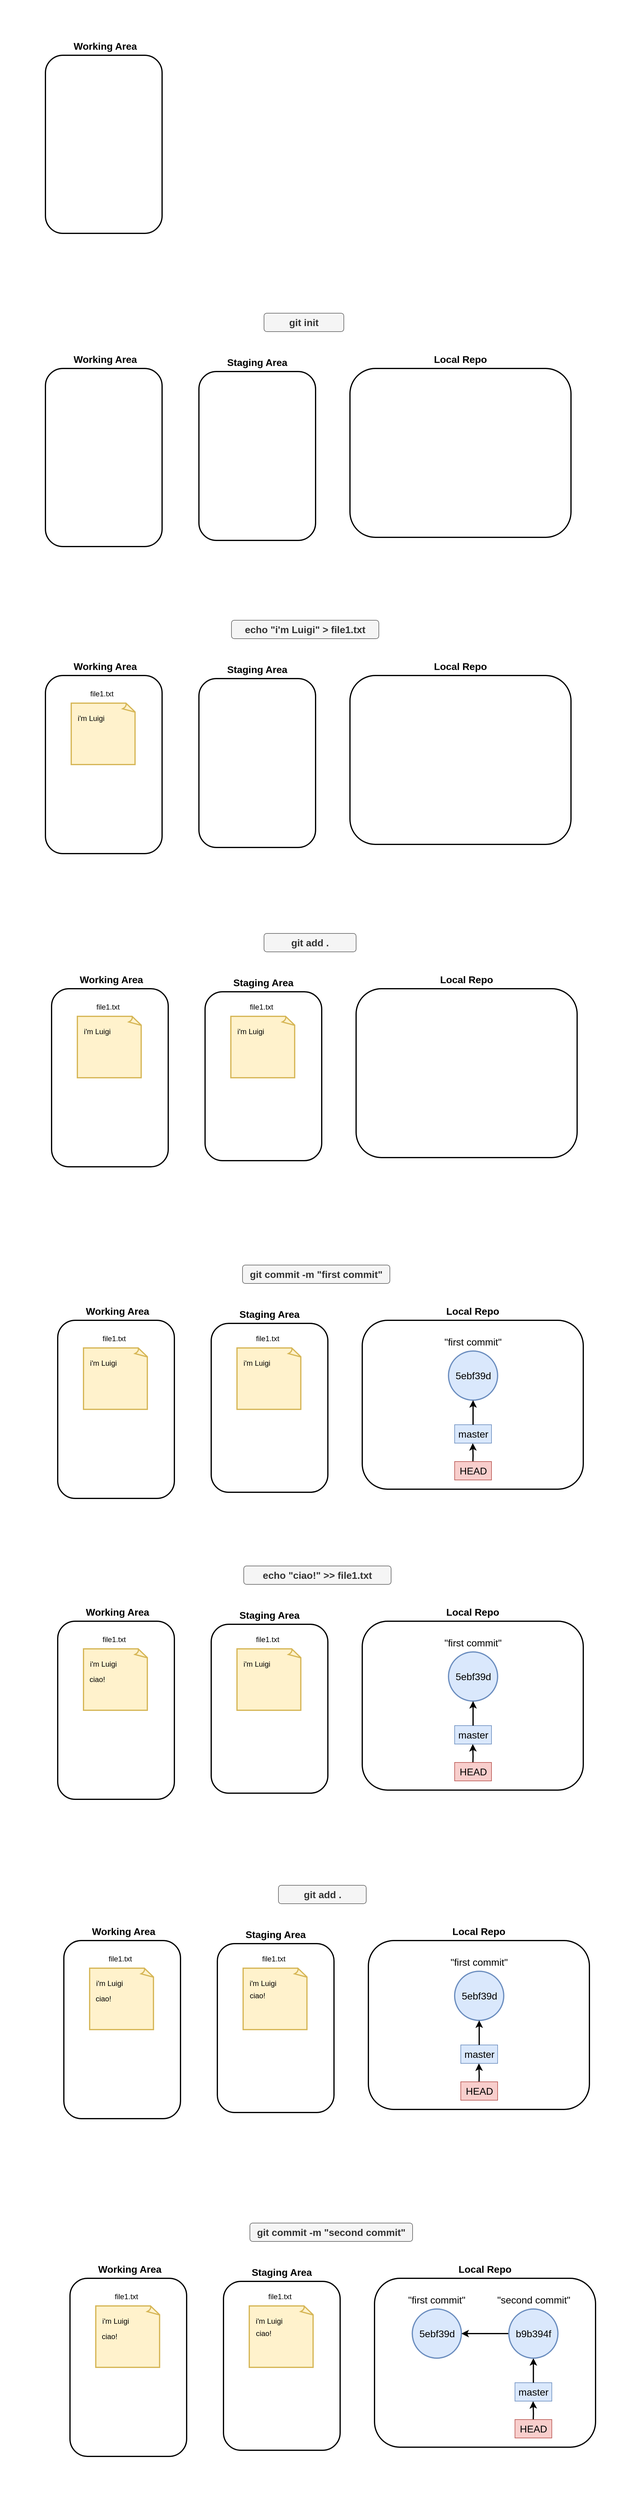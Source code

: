 <mxfile version="26.0.4">
  <diagram name="Pagina-1" id="Non0fmks2I_13uuFwzjO">
    <mxGraphModel dx="1793" dy="975" grid="1" gridSize="10" guides="1" tooltips="1" connect="1" arrows="1" fold="1" page="1" pageScale="1" pageWidth="827" pageHeight="1169" math="0" shadow="0">
      <root>
        <mxCell id="0" />
        <mxCell id="1" parent="0" />
        <mxCell id="hq4Uyz56cgLMwsHWApPb-1" value="" style="rounded=1;whiteSpace=wrap;html=1;strokeWidth=2;strokeColor=none;absoluteArcSize=1;arcSize=0;" vertex="1" parent="1">
          <mxGeometry x="120" y="1120" width="990" height="450" as="geometry" />
        </mxCell>
        <mxCell id="hq4Uyz56cgLMwsHWApPb-2" value="" style="rounded=1;whiteSpace=wrap;html=1;strokeWidth=2;" vertex="1" parent="1">
          <mxGeometry x="194" y="1210" width="190" height="290" as="geometry" />
        </mxCell>
        <mxCell id="hq4Uyz56cgLMwsHWApPb-3" value="" style="whiteSpace=wrap;html=1;shape=mxgraph.basic.document;strokeWidth=2;fillColor=#fff2cc;strokeColor=#d6b656;" vertex="1" parent="1">
          <mxGeometry x="236" y="1255" width="105" height="100" as="geometry" />
        </mxCell>
        <mxCell id="hq4Uyz56cgLMwsHWApPb-4" value="&lt;font style=&quot;font-size: 16px;&quot;&gt;&lt;b&gt;Working Area&lt;/b&gt;&lt;/font&gt;" style="text;html=1;align=center;verticalAlign=middle;whiteSpace=wrap;rounded=0;" vertex="1" parent="1">
          <mxGeometry x="236" y="1180" width="111" height="30" as="geometry" />
        </mxCell>
        <mxCell id="hq4Uyz56cgLMwsHWApPb-5" value="file1.txt" style="text;html=1;align=center;verticalAlign=middle;whiteSpace=wrap;rounded=0;" vertex="1" parent="1">
          <mxGeometry x="246" y="1225" width="80" height="30" as="geometry" />
        </mxCell>
        <mxCell id="hq4Uyz56cgLMwsHWApPb-6" value="i&#39;m Luigi" style="text;html=1;align=center;verticalAlign=middle;whiteSpace=wrap;rounded=0;" vertex="1" parent="1">
          <mxGeometry x="236" y="1265" width="65" height="30" as="geometry" />
        </mxCell>
        <mxCell id="hq4Uyz56cgLMwsHWApPb-7" value="" style="rounded=1;whiteSpace=wrap;html=1;strokeWidth=2;" vertex="1" parent="1">
          <mxGeometry x="444" y="1215" width="190" height="275" as="geometry" />
        </mxCell>
        <mxCell id="hq4Uyz56cgLMwsHWApPb-8" value="&lt;font style=&quot;font-size: 16px;&quot;&gt;&lt;b&gt;Staging Area&lt;/b&gt;&lt;/font&gt;" style="text;html=1;align=center;verticalAlign=middle;whiteSpace=wrap;rounded=0;" vertex="1" parent="1">
          <mxGeometry x="487" y="1185" width="104" height="30" as="geometry" />
        </mxCell>
        <mxCell id="hq4Uyz56cgLMwsHWApPb-16" value="" style="rounded=1;whiteSpace=wrap;html=1;strokeWidth=2;" vertex="1" parent="1">
          <mxGeometry x="690" y="1210" width="360" height="275" as="geometry" />
        </mxCell>
        <mxCell id="hq4Uyz56cgLMwsHWApPb-17" value="&lt;b&gt;&lt;font style=&quot;font-size: 16px;&quot;&gt;Local Repo&lt;/font&gt;&lt;/b&gt;" style="text;html=1;align=center;verticalAlign=middle;whiteSpace=wrap;rounded=0;" vertex="1" parent="1">
          <mxGeometry x="820" y="1180" width="100" height="30" as="geometry" />
        </mxCell>
        <mxCell id="hq4Uyz56cgLMwsHWApPb-25" value="" style="rounded=1;whiteSpace=wrap;html=1;strokeWidth=2;strokeColor=none;absoluteArcSize=1;arcSize=0;" vertex="1" parent="1">
          <mxGeometry x="120" y="620" width="990" height="450" as="geometry" />
        </mxCell>
        <mxCell id="hq4Uyz56cgLMwsHWApPb-26" value="" style="rounded=1;whiteSpace=wrap;html=1;strokeWidth=2;" vertex="1" parent="1">
          <mxGeometry x="194" y="710" width="190" height="290" as="geometry" />
        </mxCell>
        <mxCell id="hq4Uyz56cgLMwsHWApPb-28" value="&lt;font style=&quot;font-size: 16px;&quot;&gt;&lt;b&gt;Working Area&lt;/b&gt;&lt;/font&gt;" style="text;html=1;align=center;verticalAlign=middle;whiteSpace=wrap;rounded=0;" vertex="1" parent="1">
          <mxGeometry x="236" y="680" width="111" height="30" as="geometry" />
        </mxCell>
        <mxCell id="hq4Uyz56cgLMwsHWApPb-31" value="" style="rounded=1;whiteSpace=wrap;html=1;strokeWidth=2;" vertex="1" parent="1">
          <mxGeometry x="444" y="715" width="190" height="275" as="geometry" />
        </mxCell>
        <mxCell id="hq4Uyz56cgLMwsHWApPb-32" value="&lt;font style=&quot;font-size: 16px;&quot;&gt;&lt;b&gt;Staging Area&lt;/b&gt;&lt;/font&gt;" style="text;html=1;align=center;verticalAlign=middle;whiteSpace=wrap;rounded=0;" vertex="1" parent="1">
          <mxGeometry x="487" y="685" width="104" height="30" as="geometry" />
        </mxCell>
        <mxCell id="hq4Uyz56cgLMwsHWApPb-36" value="" style="rounded=1;whiteSpace=wrap;html=1;strokeWidth=2;" vertex="1" parent="1">
          <mxGeometry x="690" y="710" width="360" height="275" as="geometry" />
        </mxCell>
        <mxCell id="hq4Uyz56cgLMwsHWApPb-37" value="&lt;b&gt;&lt;font style=&quot;font-size: 16px;&quot;&gt;Local Repo&lt;/font&gt;&lt;/b&gt;" style="text;html=1;align=center;verticalAlign=middle;whiteSpace=wrap;rounded=0;" vertex="1" parent="1">
          <mxGeometry x="820" y="680" width="100" height="30" as="geometry" />
        </mxCell>
        <mxCell id="hq4Uyz56cgLMwsHWApPb-44" value="" style="rounded=1;whiteSpace=wrap;html=1;strokeWidth=2;strokeColor=none;absoluteArcSize=1;arcSize=0;" vertex="1" parent="1">
          <mxGeometry x="120" y="110" width="990" height="450" as="geometry" />
        </mxCell>
        <mxCell id="hq4Uyz56cgLMwsHWApPb-45" value="" style="rounded=1;whiteSpace=wrap;html=1;strokeWidth=2;" vertex="1" parent="1">
          <mxGeometry x="194" y="200" width="190" height="290" as="geometry" />
        </mxCell>
        <mxCell id="hq4Uyz56cgLMwsHWApPb-47" value="&lt;font style=&quot;font-size: 16px;&quot;&gt;&lt;b&gt;Working Area&lt;/b&gt;&lt;/font&gt;" style="text;html=1;align=center;verticalAlign=middle;whiteSpace=wrap;rounded=0;" vertex="1" parent="1">
          <mxGeometry x="236" y="170" width="111" height="30" as="geometry" />
        </mxCell>
        <mxCell id="hq4Uyz56cgLMwsHWApPb-63" value="" style="rounded=1;whiteSpace=wrap;html=1;strokeWidth=2;strokeColor=none;absoluteArcSize=1;arcSize=0;" vertex="1" parent="1">
          <mxGeometry x="130" y="1630" width="990" height="450" as="geometry" />
        </mxCell>
        <mxCell id="hq4Uyz56cgLMwsHWApPb-64" value="" style="rounded=1;whiteSpace=wrap;html=1;strokeWidth=2;" vertex="1" parent="1">
          <mxGeometry x="204" y="1720" width="190" height="290" as="geometry" />
        </mxCell>
        <mxCell id="hq4Uyz56cgLMwsHWApPb-65" value="" style="whiteSpace=wrap;html=1;shape=mxgraph.basic.document;strokeWidth=2;fillColor=#fff2cc;strokeColor=#d6b656;" vertex="1" parent="1">
          <mxGeometry x="246" y="1765" width="105" height="100" as="geometry" />
        </mxCell>
        <mxCell id="hq4Uyz56cgLMwsHWApPb-66" value="&lt;font style=&quot;font-size: 16px;&quot;&gt;&lt;b&gt;Working Area&lt;/b&gt;&lt;/font&gt;" style="text;html=1;align=center;verticalAlign=middle;whiteSpace=wrap;rounded=0;" vertex="1" parent="1">
          <mxGeometry x="246" y="1690" width="111" height="30" as="geometry" />
        </mxCell>
        <mxCell id="hq4Uyz56cgLMwsHWApPb-67" value="file1.txt" style="text;html=1;align=center;verticalAlign=middle;whiteSpace=wrap;rounded=0;" vertex="1" parent="1">
          <mxGeometry x="256" y="1735" width="80" height="30" as="geometry" />
        </mxCell>
        <mxCell id="hq4Uyz56cgLMwsHWApPb-68" value="i&#39;m Luigi" style="text;html=1;align=center;verticalAlign=middle;whiteSpace=wrap;rounded=0;" vertex="1" parent="1">
          <mxGeometry x="246" y="1775" width="65" height="30" as="geometry" />
        </mxCell>
        <mxCell id="hq4Uyz56cgLMwsHWApPb-69" value="" style="rounded=1;whiteSpace=wrap;html=1;strokeWidth=2;" vertex="1" parent="1">
          <mxGeometry x="454" y="1725" width="190" height="275" as="geometry" />
        </mxCell>
        <mxCell id="hq4Uyz56cgLMwsHWApPb-70" value="&lt;font style=&quot;font-size: 16px;&quot;&gt;&lt;b&gt;Staging Area&lt;/b&gt;&lt;/font&gt;" style="text;html=1;align=center;verticalAlign=middle;whiteSpace=wrap;rounded=0;" vertex="1" parent="1">
          <mxGeometry x="497" y="1695" width="104" height="30" as="geometry" />
        </mxCell>
        <mxCell id="hq4Uyz56cgLMwsHWApPb-71" value="" style="whiteSpace=wrap;html=1;shape=mxgraph.basic.document;strokeWidth=2;fillColor=#fff2cc;strokeColor=#d6b656;" vertex="1" parent="1">
          <mxGeometry x="496" y="1765" width="105" height="100" as="geometry" />
        </mxCell>
        <mxCell id="hq4Uyz56cgLMwsHWApPb-72" value="file1.txt" style="text;html=1;align=center;verticalAlign=middle;whiteSpace=wrap;rounded=0;" vertex="1" parent="1">
          <mxGeometry x="506" y="1735" width="80" height="30" as="geometry" />
        </mxCell>
        <mxCell id="hq4Uyz56cgLMwsHWApPb-73" value="i&#39;m Luigi" style="text;html=1;align=center;verticalAlign=middle;whiteSpace=wrap;rounded=0;" vertex="1" parent="1">
          <mxGeometry x="496" y="1775" width="65" height="30" as="geometry" />
        </mxCell>
        <mxCell id="hq4Uyz56cgLMwsHWApPb-74" value="" style="rounded=1;whiteSpace=wrap;html=1;strokeWidth=2;" vertex="1" parent="1">
          <mxGeometry x="700" y="1720" width="360" height="275" as="geometry" />
        </mxCell>
        <mxCell id="hq4Uyz56cgLMwsHWApPb-75" value="&lt;b&gt;&lt;font style=&quot;font-size: 16px;&quot;&gt;Local Repo&lt;/font&gt;&lt;/b&gt;" style="text;html=1;align=center;verticalAlign=middle;whiteSpace=wrap;rounded=0;" vertex="1" parent="1">
          <mxGeometry x="830" y="1690" width="100" height="30" as="geometry" />
        </mxCell>
        <mxCell id="hq4Uyz56cgLMwsHWApPb-82" value="" style="rounded=1;whiteSpace=wrap;html=1;strokeWidth=2;strokeColor=none;absoluteArcSize=1;arcSize=0;" vertex="1" parent="1">
          <mxGeometry x="140" y="2170" width="990" height="450" as="geometry" />
        </mxCell>
        <mxCell id="hq4Uyz56cgLMwsHWApPb-83" value="" style="rounded=1;whiteSpace=wrap;html=1;strokeWidth=2;" vertex="1" parent="1">
          <mxGeometry x="214" y="2260" width="190" height="290" as="geometry" />
        </mxCell>
        <mxCell id="hq4Uyz56cgLMwsHWApPb-84" value="" style="whiteSpace=wrap;html=1;shape=mxgraph.basic.document;strokeWidth=2;fillColor=#fff2cc;strokeColor=#d6b656;" vertex="1" parent="1">
          <mxGeometry x="256" y="2305" width="105" height="100" as="geometry" />
        </mxCell>
        <mxCell id="hq4Uyz56cgLMwsHWApPb-85" value="&lt;font style=&quot;font-size: 16px;&quot;&gt;&lt;b&gt;Working Area&lt;/b&gt;&lt;/font&gt;" style="text;html=1;align=center;verticalAlign=middle;whiteSpace=wrap;rounded=0;" vertex="1" parent="1">
          <mxGeometry x="256" y="2230" width="111" height="30" as="geometry" />
        </mxCell>
        <mxCell id="hq4Uyz56cgLMwsHWApPb-86" value="file1.txt" style="text;html=1;align=center;verticalAlign=middle;whiteSpace=wrap;rounded=0;" vertex="1" parent="1">
          <mxGeometry x="266" y="2275" width="80" height="30" as="geometry" />
        </mxCell>
        <mxCell id="hq4Uyz56cgLMwsHWApPb-87" value="i&#39;m Luigi" style="text;html=1;align=center;verticalAlign=middle;whiteSpace=wrap;rounded=0;" vertex="1" parent="1">
          <mxGeometry x="256" y="2315" width="65" height="30" as="geometry" />
        </mxCell>
        <mxCell id="hq4Uyz56cgLMwsHWApPb-88" value="" style="rounded=1;whiteSpace=wrap;html=1;strokeWidth=2;" vertex="1" parent="1">
          <mxGeometry x="464" y="2265" width="190" height="275" as="geometry" />
        </mxCell>
        <mxCell id="hq4Uyz56cgLMwsHWApPb-89" value="&lt;font style=&quot;font-size: 16px;&quot;&gt;&lt;b&gt;Staging Area&lt;/b&gt;&lt;/font&gt;" style="text;html=1;align=center;verticalAlign=middle;whiteSpace=wrap;rounded=0;" vertex="1" parent="1">
          <mxGeometry x="507" y="2235" width="104" height="30" as="geometry" />
        </mxCell>
        <mxCell id="hq4Uyz56cgLMwsHWApPb-90" value="" style="whiteSpace=wrap;html=1;shape=mxgraph.basic.document;strokeWidth=2;fillColor=#fff2cc;strokeColor=#d6b656;" vertex="1" parent="1">
          <mxGeometry x="506" y="2305" width="105" height="100" as="geometry" />
        </mxCell>
        <mxCell id="hq4Uyz56cgLMwsHWApPb-91" value="file1.txt" style="text;html=1;align=center;verticalAlign=middle;whiteSpace=wrap;rounded=0;" vertex="1" parent="1">
          <mxGeometry x="516" y="2275" width="80" height="30" as="geometry" />
        </mxCell>
        <mxCell id="hq4Uyz56cgLMwsHWApPb-92" value="i&#39;m Luigi" style="text;html=1;align=center;verticalAlign=middle;whiteSpace=wrap;rounded=0;" vertex="1" parent="1">
          <mxGeometry x="506" y="2315" width="65" height="30" as="geometry" />
        </mxCell>
        <mxCell id="hq4Uyz56cgLMwsHWApPb-93" value="" style="rounded=1;whiteSpace=wrap;html=1;strokeWidth=2;" vertex="1" parent="1">
          <mxGeometry x="710" y="2260" width="360" height="275" as="geometry" />
        </mxCell>
        <mxCell id="hq4Uyz56cgLMwsHWApPb-94" value="&lt;b&gt;&lt;font style=&quot;font-size: 16px;&quot;&gt;Local Repo&lt;/font&gt;&lt;/b&gt;" style="text;html=1;align=center;verticalAlign=middle;whiteSpace=wrap;rounded=0;" vertex="1" parent="1">
          <mxGeometry x="840" y="2230" width="100" height="30" as="geometry" />
        </mxCell>
        <mxCell id="hq4Uyz56cgLMwsHWApPb-95" value="&lt;font style=&quot;font-size: 16px;&quot;&gt;5ebf39d&lt;/font&gt;" style="ellipse;whiteSpace=wrap;html=1;aspect=fixed;strokeWidth=2;fillColor=#dae8fc;strokeColor=#6c8ebf;" vertex="1" parent="1">
          <mxGeometry x="850.5" y="2310" width="80" height="80" as="geometry" />
        </mxCell>
        <mxCell id="hq4Uyz56cgLMwsHWApPb-96" value="&lt;font style=&quot;font-size: 16px;&quot;&gt;&quot;first commit&quot;&lt;/font&gt;" style="text;html=1;align=center;verticalAlign=middle;whiteSpace=wrap;rounded=0;" vertex="1" parent="1">
          <mxGeometry x="835.25" y="2280" width="110.5" height="30" as="geometry" />
        </mxCell>
        <mxCell id="hq4Uyz56cgLMwsHWApPb-97" style="edgeStyle=orthogonalEdgeStyle;rounded=0;orthogonalLoop=1;jettySize=auto;html=1;endArrow=none;endFill=0;startArrow=classic;startFill=1;strokeWidth=2;" edge="1" parent="1">
          <mxGeometry relative="1" as="geometry">
            <mxPoint x="890" y="2500" as="targetPoint" />
            <mxPoint x="890" y="2460" as="sourcePoint" />
          </mxGeometry>
        </mxCell>
        <mxCell id="hq4Uyz56cgLMwsHWApPb-98" value="&lt;font style=&quot;font-size: 16px;&quot;&gt;HEAD&lt;/font&gt;" style="text;html=1;align=center;verticalAlign=middle;whiteSpace=wrap;rounded=0;fillColor=#f8cecc;strokeColor=#b85450;" vertex="1" parent="1">
          <mxGeometry x="860.5" y="2490" width="60" height="30" as="geometry" />
        </mxCell>
        <mxCell id="hq4Uyz56cgLMwsHWApPb-99" value="&lt;font style=&quot;font-size: 16px;&quot;&gt;master&lt;/font&gt;" style="text;html=1;align=center;verticalAlign=middle;whiteSpace=wrap;rounded=0;fillColor=#dae8fc;strokeColor=#6c8ebf;" vertex="1" parent="1">
          <mxGeometry x="860.5" y="2430" width="60" height="30" as="geometry" />
        </mxCell>
        <mxCell id="hq4Uyz56cgLMwsHWApPb-100" value="" style="endArrow=classic;html=1;rounded=0;entryX=0.5;entryY=1;entryDx=0;entryDy=0;exitX=0.5;exitY=0;exitDx=0;exitDy=0;strokeWidth=2;" edge="1" parent="1" source="hq4Uyz56cgLMwsHWApPb-99">
          <mxGeometry width="50" height="50" relative="1" as="geometry">
            <mxPoint x="830.5" y="2460" as="sourcePoint" />
            <mxPoint x="890.5" y="2390" as="targetPoint" />
          </mxGeometry>
        </mxCell>
        <mxCell id="hq4Uyz56cgLMwsHWApPb-101" value="" style="rounded=1;whiteSpace=wrap;html=1;strokeWidth=2;strokeColor=none;absoluteArcSize=1;arcSize=0;" vertex="1" parent="1">
          <mxGeometry x="140" y="2660" width="990" height="450" as="geometry" />
        </mxCell>
        <mxCell id="hq4Uyz56cgLMwsHWApPb-102" value="" style="rounded=1;whiteSpace=wrap;html=1;strokeWidth=2;" vertex="1" parent="1">
          <mxGeometry x="214" y="2750" width="190" height="290" as="geometry" />
        </mxCell>
        <mxCell id="hq4Uyz56cgLMwsHWApPb-103" value="" style="whiteSpace=wrap;html=1;shape=mxgraph.basic.document;strokeWidth=2;fillColor=#fff2cc;strokeColor=#d6b656;" vertex="1" parent="1">
          <mxGeometry x="256" y="2795" width="105" height="100" as="geometry" />
        </mxCell>
        <mxCell id="hq4Uyz56cgLMwsHWApPb-104" value="&lt;font style=&quot;font-size: 16px;&quot;&gt;&lt;b&gt;Working Area&lt;/b&gt;&lt;/font&gt;" style="text;html=1;align=center;verticalAlign=middle;whiteSpace=wrap;rounded=0;" vertex="1" parent="1">
          <mxGeometry x="256" y="2720" width="111" height="30" as="geometry" />
        </mxCell>
        <mxCell id="hq4Uyz56cgLMwsHWApPb-105" value="file1.txt" style="text;html=1;align=center;verticalAlign=middle;whiteSpace=wrap;rounded=0;" vertex="1" parent="1">
          <mxGeometry x="266" y="2765" width="80" height="30" as="geometry" />
        </mxCell>
        <mxCell id="hq4Uyz56cgLMwsHWApPb-106" value="i&#39;m Luigi" style="text;html=1;align=center;verticalAlign=middle;whiteSpace=wrap;rounded=0;" vertex="1" parent="1">
          <mxGeometry x="256" y="2805" width="65" height="30" as="geometry" />
        </mxCell>
        <mxCell id="hq4Uyz56cgLMwsHWApPb-107" value="" style="rounded=1;whiteSpace=wrap;html=1;strokeWidth=2;" vertex="1" parent="1">
          <mxGeometry x="464" y="2755" width="190" height="275" as="geometry" />
        </mxCell>
        <mxCell id="hq4Uyz56cgLMwsHWApPb-108" value="&lt;font style=&quot;font-size: 16px;&quot;&gt;&lt;b&gt;Staging Area&lt;/b&gt;&lt;/font&gt;" style="text;html=1;align=center;verticalAlign=middle;whiteSpace=wrap;rounded=0;" vertex="1" parent="1">
          <mxGeometry x="507" y="2725" width="104" height="30" as="geometry" />
        </mxCell>
        <mxCell id="hq4Uyz56cgLMwsHWApPb-109" value="" style="whiteSpace=wrap;html=1;shape=mxgraph.basic.document;strokeWidth=2;fillColor=#fff2cc;strokeColor=#d6b656;" vertex="1" parent="1">
          <mxGeometry x="506" y="2795" width="105" height="100" as="geometry" />
        </mxCell>
        <mxCell id="hq4Uyz56cgLMwsHWApPb-110" value="file1.txt" style="text;html=1;align=center;verticalAlign=middle;whiteSpace=wrap;rounded=0;" vertex="1" parent="1">
          <mxGeometry x="516" y="2765" width="80" height="30" as="geometry" />
        </mxCell>
        <mxCell id="hq4Uyz56cgLMwsHWApPb-111" value="i&#39;m Luigi" style="text;html=1;align=center;verticalAlign=middle;whiteSpace=wrap;rounded=0;" vertex="1" parent="1">
          <mxGeometry x="506" y="2805" width="65" height="30" as="geometry" />
        </mxCell>
        <mxCell id="hq4Uyz56cgLMwsHWApPb-112" value="" style="rounded=1;whiteSpace=wrap;html=1;strokeWidth=2;" vertex="1" parent="1">
          <mxGeometry x="710" y="2750" width="360" height="275" as="geometry" />
        </mxCell>
        <mxCell id="hq4Uyz56cgLMwsHWApPb-113" value="&lt;b&gt;&lt;font style=&quot;font-size: 16px;&quot;&gt;Local Repo&lt;/font&gt;&lt;/b&gt;" style="text;html=1;align=center;verticalAlign=middle;whiteSpace=wrap;rounded=0;" vertex="1" parent="1">
          <mxGeometry x="840" y="2720" width="100" height="30" as="geometry" />
        </mxCell>
        <mxCell id="hq4Uyz56cgLMwsHWApPb-114" value="&lt;font style=&quot;font-size: 16px;&quot;&gt;5ebf39d&lt;/font&gt;" style="ellipse;whiteSpace=wrap;html=1;aspect=fixed;strokeWidth=2;fillColor=#dae8fc;strokeColor=#6c8ebf;" vertex="1" parent="1">
          <mxGeometry x="850.5" y="2800" width="80" height="80" as="geometry" />
        </mxCell>
        <mxCell id="hq4Uyz56cgLMwsHWApPb-115" value="&lt;font style=&quot;font-size: 16px;&quot;&gt;&quot;first commit&quot;&lt;/font&gt;" style="text;html=1;align=center;verticalAlign=middle;whiteSpace=wrap;rounded=0;" vertex="1" parent="1">
          <mxGeometry x="835.25" y="2770" width="110.5" height="30" as="geometry" />
        </mxCell>
        <mxCell id="hq4Uyz56cgLMwsHWApPb-116" style="edgeStyle=orthogonalEdgeStyle;rounded=0;orthogonalLoop=1;jettySize=auto;html=1;endArrow=none;endFill=0;startArrow=classic;startFill=1;strokeWidth=2;" edge="1" parent="1">
          <mxGeometry relative="1" as="geometry">
            <mxPoint x="890" y="2990" as="targetPoint" />
            <mxPoint x="890" y="2950" as="sourcePoint" />
          </mxGeometry>
        </mxCell>
        <mxCell id="hq4Uyz56cgLMwsHWApPb-117" value="&lt;font style=&quot;font-size: 16px;&quot;&gt;HEAD&lt;/font&gt;" style="text;html=1;align=center;verticalAlign=middle;whiteSpace=wrap;rounded=0;fillColor=#f8cecc;strokeColor=#b85450;" vertex="1" parent="1">
          <mxGeometry x="860.5" y="2980" width="60" height="30" as="geometry" />
        </mxCell>
        <mxCell id="hq4Uyz56cgLMwsHWApPb-118" value="&lt;font style=&quot;font-size: 16px;&quot;&gt;master&lt;/font&gt;" style="text;html=1;align=center;verticalAlign=middle;whiteSpace=wrap;rounded=0;fillColor=#dae8fc;strokeColor=#6c8ebf;" vertex="1" parent="1">
          <mxGeometry x="860.5" y="2920" width="60" height="30" as="geometry" />
        </mxCell>
        <mxCell id="hq4Uyz56cgLMwsHWApPb-119" value="" style="endArrow=classic;html=1;rounded=0;entryX=0.5;entryY=1;entryDx=0;entryDy=0;exitX=0.5;exitY=0;exitDx=0;exitDy=0;strokeWidth=2;" edge="1" parent="1" source="hq4Uyz56cgLMwsHWApPb-118">
          <mxGeometry width="50" height="50" relative="1" as="geometry">
            <mxPoint x="830.5" y="2950" as="sourcePoint" />
            <mxPoint x="890.5" y="2880" as="targetPoint" />
          </mxGeometry>
        </mxCell>
        <mxCell id="hq4Uyz56cgLMwsHWApPb-120" value="ciao!" style="text;html=1;align=center;verticalAlign=middle;whiteSpace=wrap;rounded=0;" vertex="1" parent="1">
          <mxGeometry x="246" y="2830" width="65" height="30" as="geometry" />
        </mxCell>
        <mxCell id="hq4Uyz56cgLMwsHWApPb-121" value="" style="rounded=1;whiteSpace=wrap;html=1;strokeWidth=2;strokeColor=none;absoluteArcSize=1;arcSize=0;" vertex="1" parent="1">
          <mxGeometry x="150" y="3180" width="990" height="450" as="geometry" />
        </mxCell>
        <mxCell id="hq4Uyz56cgLMwsHWApPb-122" value="" style="rounded=1;whiteSpace=wrap;html=1;strokeWidth=2;" vertex="1" parent="1">
          <mxGeometry x="224" y="3270" width="190" height="290" as="geometry" />
        </mxCell>
        <mxCell id="hq4Uyz56cgLMwsHWApPb-123" value="" style="whiteSpace=wrap;html=1;shape=mxgraph.basic.document;strokeWidth=2;fillColor=#fff2cc;strokeColor=#d6b656;" vertex="1" parent="1">
          <mxGeometry x="266" y="3315" width="105" height="100" as="geometry" />
        </mxCell>
        <mxCell id="hq4Uyz56cgLMwsHWApPb-124" value="&lt;font style=&quot;font-size: 16px;&quot;&gt;&lt;b&gt;Working Area&lt;/b&gt;&lt;/font&gt;" style="text;html=1;align=center;verticalAlign=middle;whiteSpace=wrap;rounded=0;" vertex="1" parent="1">
          <mxGeometry x="266" y="3240" width="111" height="30" as="geometry" />
        </mxCell>
        <mxCell id="hq4Uyz56cgLMwsHWApPb-125" value="file1.txt" style="text;html=1;align=center;verticalAlign=middle;whiteSpace=wrap;rounded=0;" vertex="1" parent="1">
          <mxGeometry x="276" y="3285" width="80" height="30" as="geometry" />
        </mxCell>
        <mxCell id="hq4Uyz56cgLMwsHWApPb-126" value="i&#39;m Luigi" style="text;html=1;align=center;verticalAlign=middle;whiteSpace=wrap;rounded=0;" vertex="1" parent="1">
          <mxGeometry x="266" y="3325" width="65" height="30" as="geometry" />
        </mxCell>
        <mxCell id="hq4Uyz56cgLMwsHWApPb-127" value="" style="rounded=1;whiteSpace=wrap;html=1;strokeWidth=2;" vertex="1" parent="1">
          <mxGeometry x="474" y="3275" width="190" height="275" as="geometry" />
        </mxCell>
        <mxCell id="hq4Uyz56cgLMwsHWApPb-128" value="&lt;font style=&quot;font-size: 16px;&quot;&gt;&lt;b&gt;Staging Area&lt;/b&gt;&lt;/font&gt;" style="text;html=1;align=center;verticalAlign=middle;whiteSpace=wrap;rounded=0;" vertex="1" parent="1">
          <mxGeometry x="517" y="3245" width="104" height="30" as="geometry" />
        </mxCell>
        <mxCell id="hq4Uyz56cgLMwsHWApPb-129" value="" style="whiteSpace=wrap;html=1;shape=mxgraph.basic.document;strokeWidth=2;fillColor=#fff2cc;strokeColor=#d6b656;" vertex="1" parent="1">
          <mxGeometry x="516" y="3315" width="105" height="100" as="geometry" />
        </mxCell>
        <mxCell id="hq4Uyz56cgLMwsHWApPb-130" value="file1.txt" style="text;html=1;align=center;verticalAlign=middle;whiteSpace=wrap;rounded=0;" vertex="1" parent="1">
          <mxGeometry x="526" y="3285" width="80" height="30" as="geometry" />
        </mxCell>
        <mxCell id="hq4Uyz56cgLMwsHWApPb-131" value="i&#39;m Luigi" style="text;html=1;align=center;verticalAlign=middle;whiteSpace=wrap;rounded=0;" vertex="1" parent="1">
          <mxGeometry x="516" y="3325" width="65" height="30" as="geometry" />
        </mxCell>
        <mxCell id="hq4Uyz56cgLMwsHWApPb-132" value="" style="rounded=1;whiteSpace=wrap;html=1;strokeWidth=2;" vertex="1" parent="1">
          <mxGeometry x="720" y="3270" width="360" height="275" as="geometry" />
        </mxCell>
        <mxCell id="hq4Uyz56cgLMwsHWApPb-133" value="&lt;b&gt;&lt;font style=&quot;font-size: 16px;&quot;&gt;Local Repo&lt;/font&gt;&lt;/b&gt;" style="text;html=1;align=center;verticalAlign=middle;whiteSpace=wrap;rounded=0;" vertex="1" parent="1">
          <mxGeometry x="850" y="3240" width="100" height="30" as="geometry" />
        </mxCell>
        <mxCell id="hq4Uyz56cgLMwsHWApPb-134" value="&lt;font style=&quot;font-size: 16px;&quot;&gt;5ebf39d&lt;/font&gt;" style="ellipse;whiteSpace=wrap;html=1;aspect=fixed;strokeWidth=2;fillColor=#dae8fc;strokeColor=#6c8ebf;" vertex="1" parent="1">
          <mxGeometry x="860.5" y="3320" width="80" height="80" as="geometry" />
        </mxCell>
        <mxCell id="hq4Uyz56cgLMwsHWApPb-135" value="&lt;font style=&quot;font-size: 16px;&quot;&gt;&quot;first commit&quot;&lt;/font&gt;" style="text;html=1;align=center;verticalAlign=middle;whiteSpace=wrap;rounded=0;" vertex="1" parent="1">
          <mxGeometry x="845.25" y="3290" width="110.5" height="30" as="geometry" />
        </mxCell>
        <mxCell id="hq4Uyz56cgLMwsHWApPb-136" style="edgeStyle=orthogonalEdgeStyle;rounded=0;orthogonalLoop=1;jettySize=auto;html=1;endArrow=none;endFill=0;startArrow=classic;startFill=1;strokeWidth=2;" edge="1" parent="1">
          <mxGeometry relative="1" as="geometry">
            <mxPoint x="900" y="3510" as="targetPoint" />
            <mxPoint x="900" y="3470" as="sourcePoint" />
          </mxGeometry>
        </mxCell>
        <mxCell id="hq4Uyz56cgLMwsHWApPb-137" value="&lt;font style=&quot;font-size: 16px;&quot;&gt;HEAD&lt;/font&gt;" style="text;html=1;align=center;verticalAlign=middle;whiteSpace=wrap;rounded=0;fillColor=#f8cecc;strokeColor=#b85450;" vertex="1" parent="1">
          <mxGeometry x="870.5" y="3500" width="60" height="30" as="geometry" />
        </mxCell>
        <mxCell id="hq4Uyz56cgLMwsHWApPb-138" value="&lt;font style=&quot;font-size: 16px;&quot;&gt;master&lt;/font&gt;" style="text;html=1;align=center;verticalAlign=middle;whiteSpace=wrap;rounded=0;fillColor=#dae8fc;strokeColor=#6c8ebf;" vertex="1" parent="1">
          <mxGeometry x="870.5" y="3440" width="60" height="30" as="geometry" />
        </mxCell>
        <mxCell id="hq4Uyz56cgLMwsHWApPb-139" value="" style="endArrow=classic;html=1;rounded=0;entryX=0.5;entryY=1;entryDx=0;entryDy=0;exitX=0.5;exitY=0;exitDx=0;exitDy=0;strokeWidth=2;" edge="1" parent="1" source="hq4Uyz56cgLMwsHWApPb-138">
          <mxGeometry width="50" height="50" relative="1" as="geometry">
            <mxPoint x="840.5" y="3470" as="sourcePoint" />
            <mxPoint x="900.5" y="3400" as="targetPoint" />
          </mxGeometry>
        </mxCell>
        <mxCell id="hq4Uyz56cgLMwsHWApPb-140" value="ciao!" style="text;html=1;align=center;verticalAlign=middle;whiteSpace=wrap;rounded=0;" vertex="1" parent="1">
          <mxGeometry x="256" y="3350" width="65" height="30" as="geometry" />
        </mxCell>
        <mxCell id="hq4Uyz56cgLMwsHWApPb-141" value="ciao!" style="text;html=1;align=center;verticalAlign=middle;whiteSpace=wrap;rounded=0;" vertex="1" parent="1">
          <mxGeometry x="507" y="3345" width="65" height="30" as="geometry" />
        </mxCell>
        <mxCell id="hq4Uyz56cgLMwsHWApPb-142" value="" style="rounded=1;whiteSpace=wrap;html=1;strokeWidth=2;strokeColor=none;absoluteArcSize=1;arcSize=0;" vertex="1" parent="1">
          <mxGeometry x="160" y="3730" width="990" height="450" as="geometry" />
        </mxCell>
        <mxCell id="hq4Uyz56cgLMwsHWApPb-143" value="" style="rounded=1;whiteSpace=wrap;html=1;strokeWidth=2;" vertex="1" parent="1">
          <mxGeometry x="234" y="3820" width="190" height="290" as="geometry" />
        </mxCell>
        <mxCell id="hq4Uyz56cgLMwsHWApPb-144" value="" style="whiteSpace=wrap;html=1;shape=mxgraph.basic.document;strokeWidth=2;fillColor=#fff2cc;strokeColor=#d6b656;" vertex="1" parent="1">
          <mxGeometry x="276" y="3865" width="105" height="100" as="geometry" />
        </mxCell>
        <mxCell id="hq4Uyz56cgLMwsHWApPb-145" value="&lt;font style=&quot;font-size: 16px;&quot;&gt;&lt;b&gt;Working Area&lt;/b&gt;&lt;/font&gt;" style="text;html=1;align=center;verticalAlign=middle;whiteSpace=wrap;rounded=0;" vertex="1" parent="1">
          <mxGeometry x="276" y="3790" width="111" height="30" as="geometry" />
        </mxCell>
        <mxCell id="hq4Uyz56cgLMwsHWApPb-146" value="file1.txt" style="text;html=1;align=center;verticalAlign=middle;whiteSpace=wrap;rounded=0;" vertex="1" parent="1">
          <mxGeometry x="286" y="3835" width="80" height="30" as="geometry" />
        </mxCell>
        <mxCell id="hq4Uyz56cgLMwsHWApPb-147" value="i&#39;m Luigi" style="text;html=1;align=center;verticalAlign=middle;whiteSpace=wrap;rounded=0;" vertex="1" parent="1">
          <mxGeometry x="276" y="3875" width="65" height="30" as="geometry" />
        </mxCell>
        <mxCell id="hq4Uyz56cgLMwsHWApPb-148" value="" style="rounded=1;whiteSpace=wrap;html=1;strokeWidth=2;" vertex="1" parent="1">
          <mxGeometry x="484" y="3825" width="190" height="275" as="geometry" />
        </mxCell>
        <mxCell id="hq4Uyz56cgLMwsHWApPb-149" value="&lt;font style=&quot;font-size: 16px;&quot;&gt;&lt;b&gt;Staging Area&lt;/b&gt;&lt;/font&gt;" style="text;html=1;align=center;verticalAlign=middle;whiteSpace=wrap;rounded=0;" vertex="1" parent="1">
          <mxGeometry x="527" y="3795" width="104" height="30" as="geometry" />
        </mxCell>
        <mxCell id="hq4Uyz56cgLMwsHWApPb-150" value="" style="whiteSpace=wrap;html=1;shape=mxgraph.basic.document;strokeWidth=2;fillColor=#fff2cc;strokeColor=#d6b656;" vertex="1" parent="1">
          <mxGeometry x="526" y="3865" width="105" height="100" as="geometry" />
        </mxCell>
        <mxCell id="hq4Uyz56cgLMwsHWApPb-151" value="file1.txt" style="text;html=1;align=center;verticalAlign=middle;whiteSpace=wrap;rounded=0;" vertex="1" parent="1">
          <mxGeometry x="536" y="3835" width="80" height="30" as="geometry" />
        </mxCell>
        <mxCell id="hq4Uyz56cgLMwsHWApPb-152" value="i&#39;m Luigi" style="text;html=1;align=center;verticalAlign=middle;whiteSpace=wrap;rounded=0;" vertex="1" parent="1">
          <mxGeometry x="526" y="3875" width="65" height="30" as="geometry" />
        </mxCell>
        <mxCell id="hq4Uyz56cgLMwsHWApPb-153" value="" style="rounded=1;whiteSpace=wrap;html=1;strokeWidth=2;" vertex="1" parent="1">
          <mxGeometry x="730" y="3820" width="360" height="275" as="geometry" />
        </mxCell>
        <mxCell id="hq4Uyz56cgLMwsHWApPb-154" value="&lt;b&gt;&lt;font style=&quot;font-size: 16px;&quot;&gt;Local Repo&lt;/font&gt;&lt;/b&gt;" style="text;html=1;align=center;verticalAlign=middle;whiteSpace=wrap;rounded=0;" vertex="1" parent="1">
          <mxGeometry x="860" y="3790" width="100" height="30" as="geometry" />
        </mxCell>
        <mxCell id="hq4Uyz56cgLMwsHWApPb-155" value="&lt;font style=&quot;font-size: 16px;&quot;&gt;5ebf39d&lt;/font&gt;" style="ellipse;whiteSpace=wrap;html=1;aspect=fixed;strokeWidth=2;fillColor=#dae8fc;strokeColor=#6c8ebf;" vertex="1" parent="1">
          <mxGeometry x="791.5" y="3870" width="80" height="80" as="geometry" />
        </mxCell>
        <mxCell id="hq4Uyz56cgLMwsHWApPb-156" value="&lt;font style=&quot;font-size: 16px;&quot;&gt;&quot;first commit&quot;&lt;/font&gt;" style="text;html=1;align=center;verticalAlign=middle;whiteSpace=wrap;rounded=0;" vertex="1" parent="1">
          <mxGeometry x="776.25" y="3840" width="110.5" height="30" as="geometry" />
        </mxCell>
        <mxCell id="hq4Uyz56cgLMwsHWApPb-157" style="edgeStyle=orthogonalEdgeStyle;rounded=0;orthogonalLoop=1;jettySize=auto;html=1;endArrow=none;endFill=0;startArrow=classic;startFill=1;strokeWidth=2;" edge="1" parent="1">
          <mxGeometry relative="1" as="geometry">
            <mxPoint x="988.25" y="4060" as="targetPoint" />
            <mxPoint x="988.25" y="4020" as="sourcePoint" />
          </mxGeometry>
        </mxCell>
        <mxCell id="hq4Uyz56cgLMwsHWApPb-158" value="&lt;font style=&quot;font-size: 16px;&quot;&gt;HEAD&lt;/font&gt;" style="text;html=1;align=center;verticalAlign=middle;whiteSpace=wrap;rounded=0;fillColor=#f8cecc;strokeColor=#b85450;" vertex="1" parent="1">
          <mxGeometry x="958.75" y="4050" width="60" height="30" as="geometry" />
        </mxCell>
        <mxCell id="hq4Uyz56cgLMwsHWApPb-159" value="&lt;font style=&quot;font-size: 16px;&quot;&gt;master&lt;/font&gt;" style="text;html=1;align=center;verticalAlign=middle;whiteSpace=wrap;rounded=0;fillColor=#dae8fc;strokeColor=#6c8ebf;" vertex="1" parent="1">
          <mxGeometry x="958.75" y="3990" width="60" height="30" as="geometry" />
        </mxCell>
        <mxCell id="hq4Uyz56cgLMwsHWApPb-160" value="" style="endArrow=classic;html=1;rounded=0;entryX=0.5;entryY=1;entryDx=0;entryDy=0;exitX=0.5;exitY=0;exitDx=0;exitDy=0;strokeWidth=2;" edge="1" parent="1" source="hq4Uyz56cgLMwsHWApPb-159">
          <mxGeometry width="50" height="50" relative="1" as="geometry">
            <mxPoint x="928.75" y="4020" as="sourcePoint" />
            <mxPoint x="988.75" y="3950" as="targetPoint" />
          </mxGeometry>
        </mxCell>
        <mxCell id="hq4Uyz56cgLMwsHWApPb-161" value="ciao!" style="text;html=1;align=center;verticalAlign=middle;whiteSpace=wrap;rounded=0;" vertex="1" parent="1">
          <mxGeometry x="266" y="3900" width="65" height="30" as="geometry" />
        </mxCell>
        <mxCell id="hq4Uyz56cgLMwsHWApPb-162" value="ciao!" style="text;html=1;align=center;verticalAlign=middle;whiteSpace=wrap;rounded=0;" vertex="1" parent="1">
          <mxGeometry x="517" y="3895" width="65" height="30" as="geometry" />
        </mxCell>
        <mxCell id="hq4Uyz56cgLMwsHWApPb-164" style="edgeStyle=orthogonalEdgeStyle;rounded=0;orthogonalLoop=1;jettySize=auto;html=1;entryX=1;entryY=0.5;entryDx=0;entryDy=0;strokeWidth=2;" edge="1" parent="1" source="hq4Uyz56cgLMwsHWApPb-163" target="hq4Uyz56cgLMwsHWApPb-155">
          <mxGeometry relative="1" as="geometry" />
        </mxCell>
        <mxCell id="hq4Uyz56cgLMwsHWApPb-163" value="&lt;font style=&quot;font-size: 16px;&quot;&gt;b9b394f&lt;/font&gt;" style="ellipse;whiteSpace=wrap;html=1;aspect=fixed;strokeWidth=2;fillColor=#dae8fc;strokeColor=#6c8ebf;" vertex="1" parent="1">
          <mxGeometry x="948.75" y="3870" width="80" height="80" as="geometry" />
        </mxCell>
        <mxCell id="hq4Uyz56cgLMwsHWApPb-165" value="&lt;font style=&quot;font-size: 16px;&quot;&gt;&quot;second commit&quot;&lt;/font&gt;" style="text;html=1;align=center;verticalAlign=middle;whiteSpace=wrap;rounded=0;" vertex="1" parent="1">
          <mxGeometry x="928.5" y="3840" width="120.5" height="30" as="geometry" />
        </mxCell>
        <mxCell id="hq4Uyz56cgLMwsHWApPb-166" value="&lt;font style=&quot;font-size: 16px;&quot;&gt;&lt;b style=&quot;&quot;&gt;git init&lt;/b&gt;&lt;/font&gt;" style="rounded=1;whiteSpace=wrap;html=1;fillColor=#f5f5f5;fontColor=#333333;strokeColor=#666666;" vertex="1" parent="1">
          <mxGeometry x="550" y="620" width="130" height="30" as="geometry" />
        </mxCell>
        <mxCell id="hq4Uyz56cgLMwsHWApPb-167" value="&lt;font style=&quot;font-size: 16px;&quot;&gt;&lt;b style=&quot;&quot;&gt;echo &quot;i&#39;m Luigi&quot; &amp;gt; file1.txt&lt;/b&gt;&lt;/font&gt;" style="rounded=1;whiteSpace=wrap;html=1;fillColor=#f5f5f5;fontColor=#333333;strokeColor=#666666;" vertex="1" parent="1">
          <mxGeometry x="497" y="1120" width="240" height="30" as="geometry" />
        </mxCell>
        <mxCell id="hq4Uyz56cgLMwsHWApPb-168" value="&lt;font style=&quot;font-size: 16px;&quot;&gt;&lt;b style=&quot;&quot;&gt;git add .&lt;/b&gt;&lt;/font&gt;" style="rounded=1;whiteSpace=wrap;html=1;fillColor=#f5f5f5;fontColor=#333333;strokeColor=#666666;" vertex="1" parent="1">
          <mxGeometry x="550" y="1630" width="150" height="30" as="geometry" />
        </mxCell>
        <mxCell id="hq4Uyz56cgLMwsHWApPb-169" value="&lt;font style=&quot;font-size: 16px;&quot;&gt;&lt;b style=&quot;&quot;&gt;git commit -m &quot;first commit&quot;&lt;/b&gt;&lt;/font&gt;" style="rounded=1;whiteSpace=wrap;html=1;fillColor=#f5f5f5;fontColor=#333333;strokeColor=#666666;" vertex="1" parent="1">
          <mxGeometry x="515" y="2170" width="240" height="30" as="geometry" />
        </mxCell>
        <mxCell id="hq4Uyz56cgLMwsHWApPb-170" value="&lt;font style=&quot;font-size: 16px;&quot;&gt;&lt;b style=&quot;&quot;&gt;echo &quot;ciao!&quot; &amp;gt;&amp;gt; file1.txt&lt;/b&gt;&lt;/font&gt;" style="rounded=1;whiteSpace=wrap;html=1;fillColor=#f5f5f5;fontColor=#333333;strokeColor=#666666;" vertex="1" parent="1">
          <mxGeometry x="517" y="2660" width="240" height="30" as="geometry" />
        </mxCell>
        <mxCell id="hq4Uyz56cgLMwsHWApPb-171" value="&lt;font style=&quot;font-size: 16px;&quot;&gt;&lt;b style=&quot;&quot;&gt;git add .&lt;/b&gt;&lt;/font&gt;" style="rounded=1;whiteSpace=wrap;html=1;fillColor=#f5f5f5;fontColor=#333333;strokeColor=#666666;" vertex="1" parent="1">
          <mxGeometry x="573.5" y="3180" width="143" height="30" as="geometry" />
        </mxCell>
        <mxCell id="hq4Uyz56cgLMwsHWApPb-173" value="&lt;font style=&quot;font-size: 16px;&quot;&gt;&lt;b style=&quot;&quot;&gt;git commit -m &quot;second commit&quot;&lt;/b&gt;&lt;/font&gt;" style="rounded=1;whiteSpace=wrap;html=1;fillColor=#f5f5f5;fontColor=#333333;strokeColor=#666666;" vertex="1" parent="1">
          <mxGeometry x="527" y="3730" width="265" height="30" as="geometry" />
        </mxCell>
      </root>
    </mxGraphModel>
  </diagram>
</mxfile>
